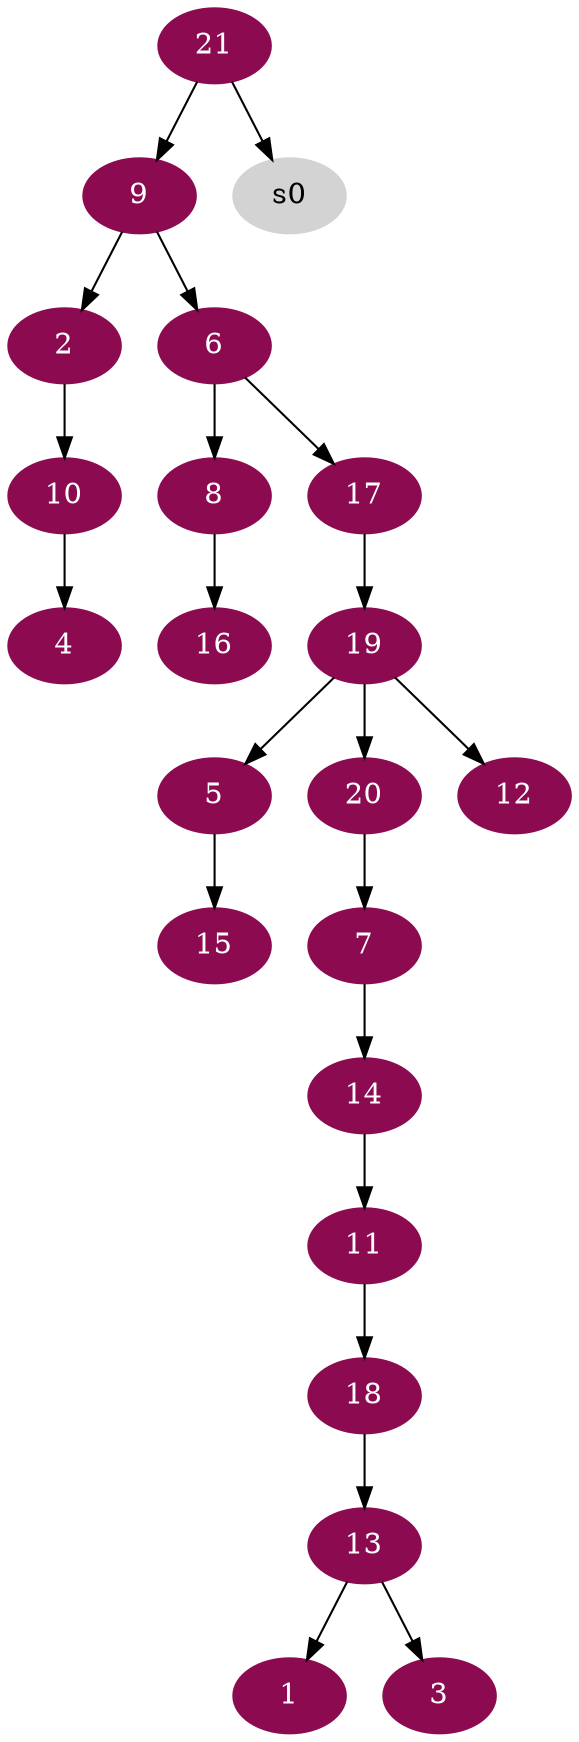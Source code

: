 digraph G {
node [color=deeppink4, style=filled, fontcolor=white];
13 -> 1;
9 -> 2;
13 -> 3;
10 -> 4;
19 -> 5;
9 -> 6;
20 -> 7;
6 -> 8;
21 -> 9;
2 -> 10;
14 -> 11;
19 -> 12;
18 -> 13;
7 -> 14;
5 -> 15;
8 -> 16;
6 -> 17;
11 -> 18;
17 -> 19;
19 -> 20;
node [color=lightgrey, style=filled, fontcolor=black];
21 -> s0;
}
